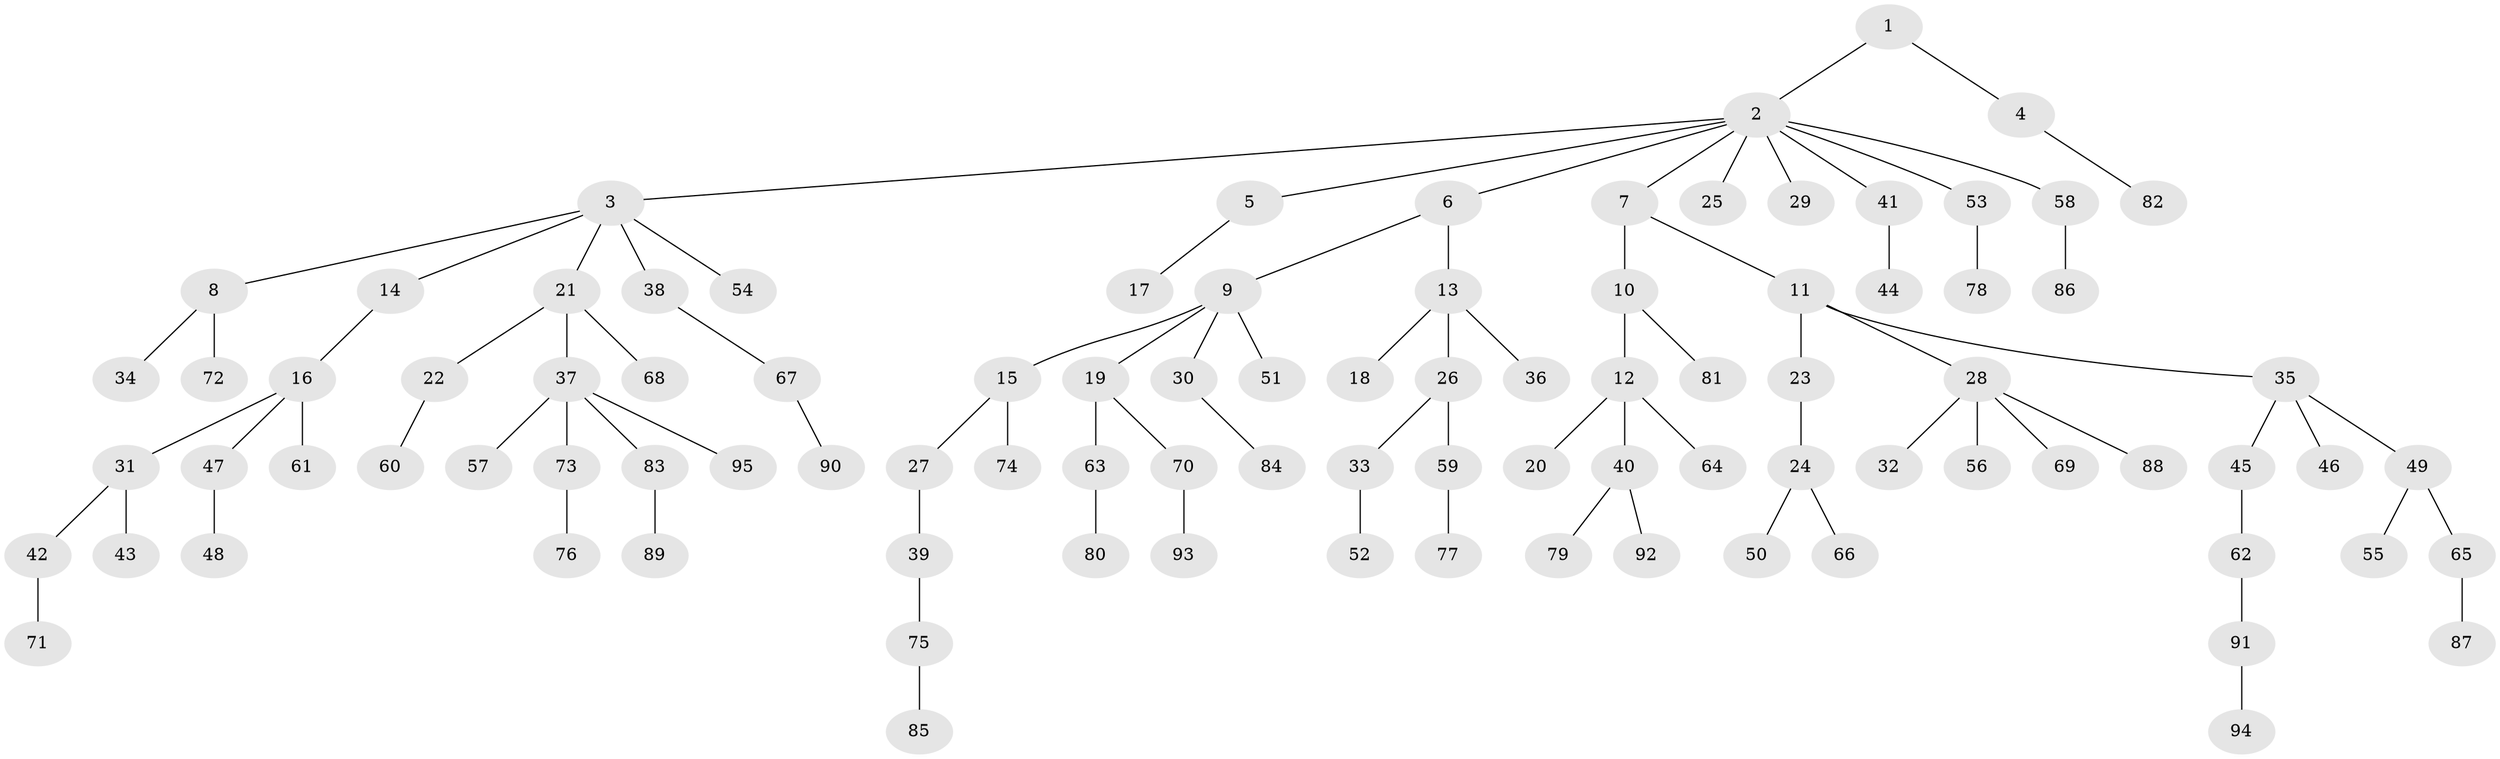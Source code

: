 // Generated by graph-tools (version 1.1) at 2025/50/03/09/25 03:50:24]
// undirected, 95 vertices, 94 edges
graph export_dot {
graph [start="1"]
  node [color=gray90,style=filled];
  1;
  2;
  3;
  4;
  5;
  6;
  7;
  8;
  9;
  10;
  11;
  12;
  13;
  14;
  15;
  16;
  17;
  18;
  19;
  20;
  21;
  22;
  23;
  24;
  25;
  26;
  27;
  28;
  29;
  30;
  31;
  32;
  33;
  34;
  35;
  36;
  37;
  38;
  39;
  40;
  41;
  42;
  43;
  44;
  45;
  46;
  47;
  48;
  49;
  50;
  51;
  52;
  53;
  54;
  55;
  56;
  57;
  58;
  59;
  60;
  61;
  62;
  63;
  64;
  65;
  66;
  67;
  68;
  69;
  70;
  71;
  72;
  73;
  74;
  75;
  76;
  77;
  78;
  79;
  80;
  81;
  82;
  83;
  84;
  85;
  86;
  87;
  88;
  89;
  90;
  91;
  92;
  93;
  94;
  95;
  1 -- 2;
  1 -- 4;
  2 -- 3;
  2 -- 5;
  2 -- 6;
  2 -- 7;
  2 -- 25;
  2 -- 29;
  2 -- 41;
  2 -- 53;
  2 -- 58;
  3 -- 8;
  3 -- 14;
  3 -- 21;
  3 -- 38;
  3 -- 54;
  4 -- 82;
  5 -- 17;
  6 -- 9;
  6 -- 13;
  7 -- 10;
  7 -- 11;
  8 -- 34;
  8 -- 72;
  9 -- 15;
  9 -- 19;
  9 -- 30;
  9 -- 51;
  10 -- 12;
  10 -- 81;
  11 -- 23;
  11 -- 28;
  11 -- 35;
  12 -- 20;
  12 -- 40;
  12 -- 64;
  13 -- 18;
  13 -- 26;
  13 -- 36;
  14 -- 16;
  15 -- 27;
  15 -- 74;
  16 -- 31;
  16 -- 47;
  16 -- 61;
  19 -- 63;
  19 -- 70;
  21 -- 22;
  21 -- 37;
  21 -- 68;
  22 -- 60;
  23 -- 24;
  24 -- 50;
  24 -- 66;
  26 -- 33;
  26 -- 59;
  27 -- 39;
  28 -- 32;
  28 -- 56;
  28 -- 69;
  28 -- 88;
  30 -- 84;
  31 -- 42;
  31 -- 43;
  33 -- 52;
  35 -- 45;
  35 -- 46;
  35 -- 49;
  37 -- 57;
  37 -- 73;
  37 -- 83;
  37 -- 95;
  38 -- 67;
  39 -- 75;
  40 -- 79;
  40 -- 92;
  41 -- 44;
  42 -- 71;
  45 -- 62;
  47 -- 48;
  49 -- 55;
  49 -- 65;
  53 -- 78;
  58 -- 86;
  59 -- 77;
  62 -- 91;
  63 -- 80;
  65 -- 87;
  67 -- 90;
  70 -- 93;
  73 -- 76;
  75 -- 85;
  83 -- 89;
  91 -- 94;
}

